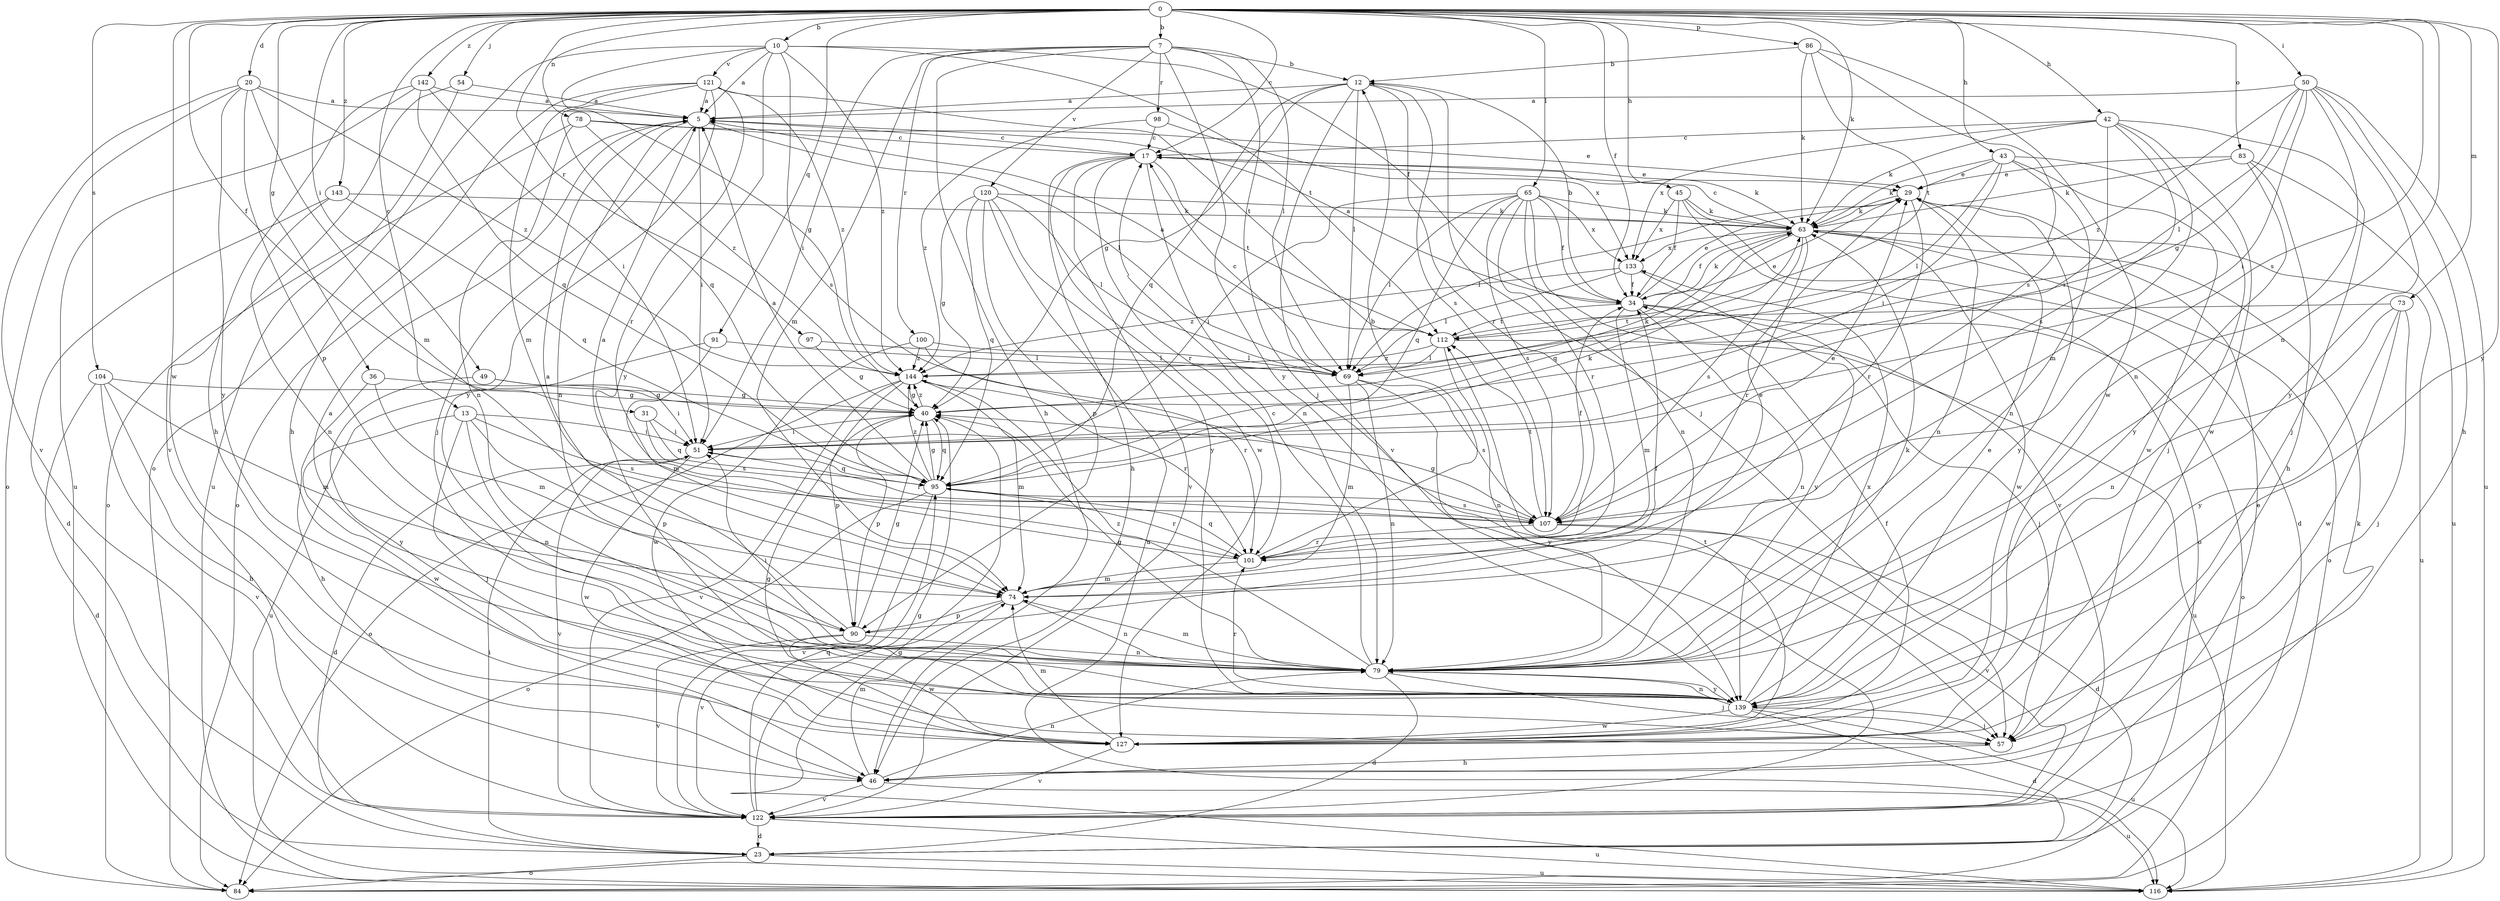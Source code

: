 strict digraph  {
0;
5;
7;
10;
12;
13;
17;
20;
23;
29;
31;
34;
36;
40;
42;
43;
45;
46;
49;
50;
51;
54;
57;
63;
65;
69;
73;
74;
78;
79;
83;
84;
86;
90;
91;
95;
97;
98;
100;
101;
104;
107;
112;
116;
120;
121;
122;
127;
133;
139;
142;
143;
144;
0 -> 7  [label=b];
0 -> 10  [label=b];
0 -> 13  [label=c];
0 -> 17  [label=c];
0 -> 20  [label=d];
0 -> 31  [label=f];
0 -> 34  [label=f];
0 -> 36  [label=g];
0 -> 42  [label=h];
0 -> 43  [label=h];
0 -> 45  [label=h];
0 -> 49  [label=i];
0 -> 50  [label=i];
0 -> 54  [label=j];
0 -> 63  [label=k];
0 -> 65  [label=l];
0 -> 73  [label=m];
0 -> 78  [label=n];
0 -> 79  [label=n];
0 -> 83  [label=o];
0 -> 86  [label=p];
0 -> 91  [label=q];
0 -> 97  [label=r];
0 -> 104  [label=s];
0 -> 107  [label=s];
0 -> 127  [label=w];
0 -> 139  [label=y];
0 -> 142  [label=z];
0 -> 143  [label=z];
5 -> 17  [label=c];
5 -> 51  [label=i];
5 -> 57  [label=j];
5 -> 69  [label=l];
5 -> 79  [label=n];
5 -> 84  [label=o];
7 -> 12  [label=b];
7 -> 46  [label=h];
7 -> 51  [label=i];
7 -> 57  [label=j];
7 -> 69  [label=l];
7 -> 74  [label=m];
7 -> 98  [label=r];
7 -> 100  [label=r];
7 -> 120  [label=v];
7 -> 139  [label=y];
10 -> 5  [label=a];
10 -> 34  [label=f];
10 -> 40  [label=g];
10 -> 84  [label=o];
10 -> 107  [label=s];
10 -> 112  [label=t];
10 -> 121  [label=v];
10 -> 139  [label=y];
10 -> 144  [label=z];
12 -> 5  [label=a];
12 -> 40  [label=g];
12 -> 57  [label=j];
12 -> 69  [label=l];
12 -> 95  [label=q];
12 -> 101  [label=r];
12 -> 107  [label=s];
12 -> 122  [label=v];
13 -> 51  [label=i];
13 -> 57  [label=j];
13 -> 79  [label=n];
13 -> 90  [label=p];
13 -> 107  [label=s];
13 -> 127  [label=w];
17 -> 29  [label=e];
17 -> 46  [label=h];
17 -> 63  [label=k];
17 -> 79  [label=n];
17 -> 101  [label=r];
17 -> 112  [label=t];
17 -> 122  [label=v];
17 -> 127  [label=w];
20 -> 5  [label=a];
20 -> 74  [label=m];
20 -> 84  [label=o];
20 -> 90  [label=p];
20 -> 122  [label=v];
20 -> 139  [label=y];
20 -> 144  [label=z];
23 -> 51  [label=i];
23 -> 84  [label=o];
23 -> 116  [label=u];
29 -> 63  [label=k];
29 -> 69  [label=l];
29 -> 79  [label=n];
29 -> 101  [label=r];
29 -> 139  [label=y];
31 -> 51  [label=i];
31 -> 95  [label=q];
31 -> 107  [label=s];
34 -> 5  [label=a];
34 -> 12  [label=b];
34 -> 29  [label=e];
34 -> 57  [label=j];
34 -> 63  [label=k];
34 -> 74  [label=m];
34 -> 79  [label=n];
34 -> 84  [label=o];
34 -> 112  [label=t];
36 -> 40  [label=g];
36 -> 46  [label=h];
36 -> 74  [label=m];
40 -> 51  [label=i];
40 -> 63  [label=k];
40 -> 90  [label=p];
40 -> 95  [label=q];
40 -> 144  [label=z];
42 -> 17  [label=c];
42 -> 51  [label=i];
42 -> 57  [label=j];
42 -> 63  [label=k];
42 -> 74  [label=m];
42 -> 107  [label=s];
42 -> 127  [label=w];
42 -> 133  [label=x];
43 -> 29  [label=e];
43 -> 51  [label=i];
43 -> 57  [label=j];
43 -> 63  [label=k];
43 -> 69  [label=l];
43 -> 79  [label=n];
43 -> 127  [label=w];
45 -> 23  [label=d];
45 -> 34  [label=f];
45 -> 63  [label=k];
45 -> 84  [label=o];
45 -> 133  [label=x];
46 -> 74  [label=m];
46 -> 79  [label=n];
46 -> 116  [label=u];
46 -> 122  [label=v];
49 -> 40  [label=g];
49 -> 51  [label=i];
49 -> 139  [label=y];
50 -> 5  [label=a];
50 -> 40  [label=g];
50 -> 46  [label=h];
50 -> 51  [label=i];
50 -> 69  [label=l];
50 -> 79  [label=n];
50 -> 116  [label=u];
50 -> 139  [label=y];
50 -> 144  [label=z];
51 -> 23  [label=d];
51 -> 95  [label=q];
51 -> 122  [label=v];
51 -> 127  [label=w];
54 -> 5  [label=a];
54 -> 116  [label=u];
54 -> 122  [label=v];
57 -> 46  [label=h];
63 -> 17  [label=c];
63 -> 34  [label=f];
63 -> 84  [label=o];
63 -> 95  [label=q];
63 -> 101  [label=r];
63 -> 107  [label=s];
63 -> 116  [label=u];
63 -> 127  [label=w];
63 -> 133  [label=x];
65 -> 34  [label=f];
65 -> 51  [label=i];
65 -> 63  [label=k];
65 -> 69  [label=l];
65 -> 79  [label=n];
65 -> 95  [label=q];
65 -> 101  [label=r];
65 -> 107  [label=s];
65 -> 122  [label=v];
65 -> 133  [label=x];
69 -> 17  [label=c];
69 -> 74  [label=m];
69 -> 79  [label=n];
69 -> 107  [label=s];
69 -> 139  [label=y];
73 -> 57  [label=j];
73 -> 79  [label=n];
73 -> 112  [label=t];
73 -> 127  [label=w];
73 -> 139  [label=y];
74 -> 29  [label=e];
74 -> 79  [label=n];
74 -> 90  [label=p];
74 -> 122  [label=v];
78 -> 17  [label=c];
78 -> 29  [label=e];
78 -> 79  [label=n];
78 -> 84  [label=o];
78 -> 144  [label=z];
79 -> 17  [label=c];
79 -> 23  [label=d];
79 -> 40  [label=g];
79 -> 51  [label=i];
79 -> 57  [label=j];
79 -> 63  [label=k];
79 -> 74  [label=m];
79 -> 139  [label=y];
79 -> 144  [label=z];
83 -> 29  [label=e];
83 -> 46  [label=h];
83 -> 63  [label=k];
83 -> 116  [label=u];
83 -> 139  [label=y];
86 -> 12  [label=b];
86 -> 63  [label=k];
86 -> 107  [label=s];
86 -> 112  [label=t];
86 -> 127  [label=w];
90 -> 5  [label=a];
90 -> 34  [label=f];
90 -> 40  [label=g];
90 -> 79  [label=n];
90 -> 122  [label=v];
90 -> 127  [label=w];
91 -> 69  [label=l];
91 -> 74  [label=m];
91 -> 116  [label=u];
95 -> 5  [label=a];
95 -> 40  [label=g];
95 -> 63  [label=k];
95 -> 84  [label=o];
95 -> 101  [label=r];
95 -> 107  [label=s];
95 -> 122  [label=v];
95 -> 144  [label=z];
97 -> 40  [label=g];
97 -> 69  [label=l];
98 -> 17  [label=c];
98 -> 133  [label=x];
98 -> 144  [label=z];
100 -> 69  [label=l];
100 -> 101  [label=r];
100 -> 127  [label=w];
100 -> 144  [label=z];
101 -> 5  [label=a];
101 -> 12  [label=b];
101 -> 74  [label=m];
101 -> 95  [label=q];
104 -> 23  [label=d];
104 -> 40  [label=g];
104 -> 46  [label=h];
104 -> 74  [label=m];
104 -> 122  [label=v];
107 -> 23  [label=d];
107 -> 29  [label=e];
107 -> 34  [label=f];
107 -> 40  [label=g];
107 -> 51  [label=i];
107 -> 101  [label=r];
107 -> 112  [label=t];
107 -> 122  [label=v];
112 -> 5  [label=a];
112 -> 29  [label=e];
112 -> 69  [label=l];
112 -> 79  [label=n];
112 -> 116  [label=u];
112 -> 144  [label=z];
116 -> 40  [label=g];
120 -> 40  [label=g];
120 -> 63  [label=k];
120 -> 69  [label=l];
120 -> 90  [label=p];
120 -> 95  [label=q];
120 -> 116  [label=u];
120 -> 139  [label=y];
121 -> 5  [label=a];
121 -> 46  [label=h];
121 -> 74  [label=m];
121 -> 95  [label=q];
121 -> 101  [label=r];
121 -> 112  [label=t];
121 -> 139  [label=y];
121 -> 144  [label=z];
122 -> 23  [label=d];
122 -> 29  [label=e];
122 -> 40  [label=g];
122 -> 63  [label=k];
122 -> 95  [label=q];
122 -> 116  [label=u];
127 -> 34  [label=f];
127 -> 40  [label=g];
127 -> 74  [label=m];
127 -> 112  [label=t];
127 -> 122  [label=v];
133 -> 34  [label=f];
133 -> 69  [label=l];
133 -> 139  [label=y];
133 -> 144  [label=z];
139 -> 5  [label=a];
139 -> 23  [label=d];
139 -> 29  [label=e];
139 -> 57  [label=j];
139 -> 79  [label=n];
139 -> 101  [label=r];
139 -> 116  [label=u];
139 -> 127  [label=w];
139 -> 133  [label=x];
142 -> 5  [label=a];
142 -> 46  [label=h];
142 -> 51  [label=i];
142 -> 95  [label=q];
142 -> 116  [label=u];
143 -> 23  [label=d];
143 -> 63  [label=k];
143 -> 79  [label=n];
143 -> 95  [label=q];
144 -> 40  [label=g];
144 -> 74  [label=m];
144 -> 84  [label=o];
144 -> 90  [label=p];
144 -> 101  [label=r];
144 -> 122  [label=v];
}
